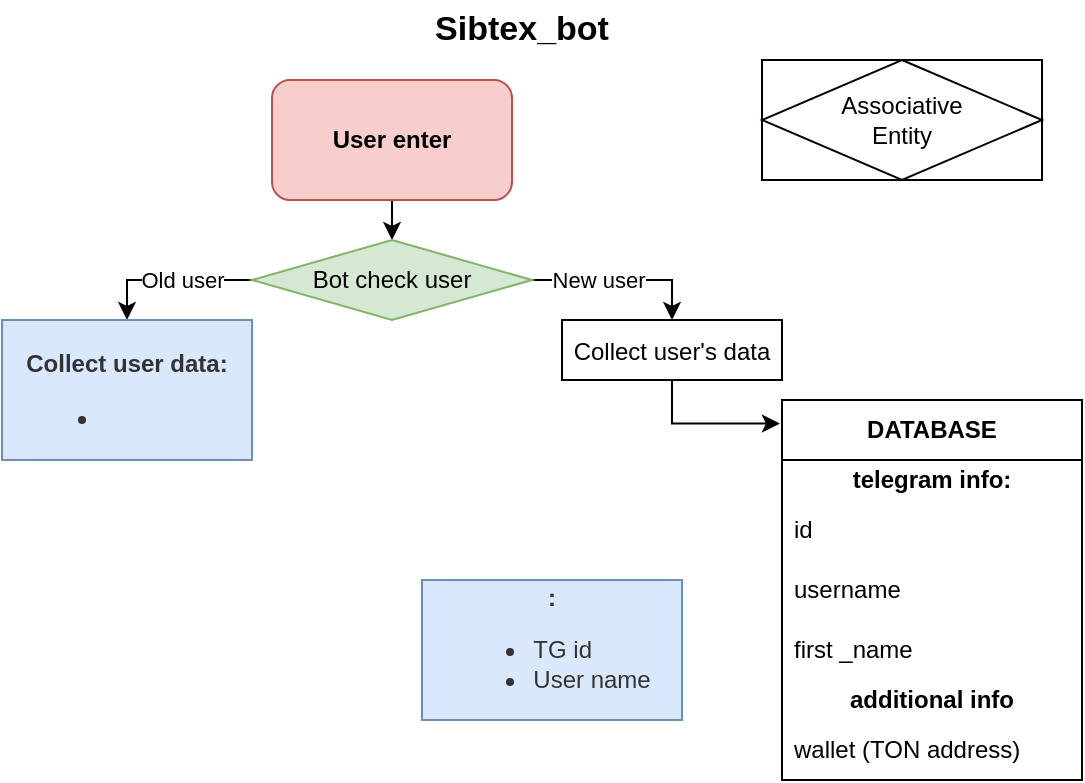 <mxfile version="20.8.15" type="github">
  <diagram name="Страница 1" id="LgsbMWBESHbUYroMua2p">
    <mxGraphModel dx="1114" dy="584" grid="1" gridSize="10" guides="1" tooltips="1" connect="1" arrows="1" fold="1" page="1" pageScale="1" pageWidth="827" pageHeight="1169" math="0" shadow="0">
      <root>
        <mxCell id="0" />
        <mxCell id="1" parent="0" />
        <mxCell id="y6tM2BsDcEVuRx64Hg7A-4" style="edgeStyle=orthogonalEdgeStyle;rounded=0;orthogonalLoop=1;jettySize=auto;html=1;exitX=0.5;exitY=1;exitDx=0;exitDy=0;entryX=0.5;entryY=0;entryDx=0;entryDy=0;" parent="1" source="y6tM2BsDcEVuRx64Hg7A-3" target="xPWEyY98Uc1iF1DQ3HpN-2" edge="1">
          <mxGeometry relative="1" as="geometry">
            <mxPoint x="375" y="195" as="targetPoint" />
          </mxGeometry>
        </mxCell>
        <mxCell id="y6tM2BsDcEVuRx64Hg7A-3" value="&lt;b&gt;User enter&lt;/b&gt;" style="rounded=1;whiteSpace=wrap;html=1;fillColor=#f8cecc;strokeColor=#b85450;" parent="1" vertex="1">
          <mxGeometry x="315" y="40" width="120" height="60" as="geometry" />
        </mxCell>
        <mxCell id="PNvZ4A7sdPnOWRzi79Dc-10" style="edgeStyle=orthogonalEdgeStyle;rounded=0;orthogonalLoop=1;jettySize=auto;html=1;exitX=0.5;exitY=1;exitDx=0;exitDy=0;entryX=-0.007;entryY=0.062;entryDx=0;entryDy=0;fontColor=#000000;entryPerimeter=0;" edge="1" parent="1" source="xPWEyY98Uc1iF1DQ3HpN-1" target="PNvZ4A7sdPnOWRzi79Dc-2">
          <mxGeometry relative="1" as="geometry" />
        </mxCell>
        <mxCell id="xPWEyY98Uc1iF1DQ3HpN-1" value="Collect user&#39;s data" style="message.from_user.id&#xa;message.from_user.username&#xa;message.from_user.first_name" parent="1" vertex="1">
          <mxGeometry x="460" y="160" width="110" height="30" as="geometry" />
        </mxCell>
        <mxCell id="xPWEyY98Uc1iF1DQ3HpN-3" style="edgeStyle=orthogonalEdgeStyle;rounded=0;orthogonalLoop=1;jettySize=auto;html=1;exitX=1;exitY=0.5;exitDx=0;exitDy=0;entryX=0.5;entryY=0;entryDx=0;entryDy=0;fontColor=#000000;" parent="1" source="xPWEyY98Uc1iF1DQ3HpN-2" target="xPWEyY98Uc1iF1DQ3HpN-1" edge="1">
          <mxGeometry relative="1" as="geometry" />
        </mxCell>
        <mxCell id="xPWEyY98Uc1iF1DQ3HpN-4" value="New user" style="edgeLabel;html=1;align=center;verticalAlign=middle;resizable=0;points=[];fontColor=#000000;" parent="xPWEyY98Uc1iF1DQ3HpN-3" vertex="1" connectable="0">
          <mxGeometry x="0.2" relative="1" as="geometry">
            <mxPoint x="-21" as="offset" />
          </mxGeometry>
        </mxCell>
        <mxCell id="xPWEyY98Uc1iF1DQ3HpN-5" style="edgeStyle=orthogonalEdgeStyle;rounded=0;orthogonalLoop=1;jettySize=auto;html=1;exitX=0;exitY=0.5;exitDx=0;exitDy=0;fontColor=#000000;entryX=0.5;entryY=0;entryDx=0;entryDy=0;" parent="1" source="xPWEyY98Uc1iF1DQ3HpN-2" target="xPWEyY98Uc1iF1DQ3HpN-6" edge="1">
          <mxGeometry relative="1" as="geometry">
            <mxPoint x="175" y="255" as="targetPoint" />
          </mxGeometry>
        </mxCell>
        <mxCell id="xPWEyY98Uc1iF1DQ3HpN-7" value="Old user" style="edgeLabel;html=1;align=center;verticalAlign=middle;resizable=0;points=[];fontColor=#000000;" parent="xPWEyY98Uc1iF1DQ3HpN-5" vertex="1" connectable="0">
          <mxGeometry x="0.033" y="3" relative="1" as="geometry">
            <mxPoint x="7" y="-3" as="offset" />
          </mxGeometry>
        </mxCell>
        <mxCell id="xPWEyY98Uc1iF1DQ3HpN-2" value="Bot check user" style="rhombus;whiteSpace=wrap;html=1;labelBackgroundColor=none;labelBorderColor=none;fillColor=#d5e8d4;strokeColor=#82b366;" parent="1" vertex="1">
          <mxGeometry x="305" y="120" width="140" height="40" as="geometry" />
        </mxCell>
        <mxCell id="xPWEyY98Uc1iF1DQ3HpN-6" value="&lt;p style=&quot;border-color: var(--border-color); color: rgb(51, 51, 51);&quot;&gt;&lt;b style=&quot;border-color: var(--border-color);&quot;&gt;Collect user data:&lt;/b&gt;&lt;/p&gt;&lt;ul style=&quot;border-color: var(--border-color); color: rgb(51, 51, 51);&quot;&gt;&lt;li style=&quot;text-align: left; border-color: var(--border-color);&quot;&gt;&lt;br&gt;&lt;/li&gt;&lt;/ul&gt;&lt;p&gt;&lt;/p&gt;" style="rounded=0;whiteSpace=wrap;html=1;labelBackgroundColor=none;labelBorderColor=none;fillColor=#dae8fc;strokeColor=#6c8ebf;" parent="1" vertex="1">
          <mxGeometry x="180" y="160" width="125" height="70" as="geometry" />
        </mxCell>
        <mxCell id="xPWEyY98Uc1iF1DQ3HpN-9" value="&lt;font style=&quot;font-size: 17px;&quot;&gt;&lt;b&gt;Sibtex_bot&lt;/b&gt;&lt;/font&gt;" style="text;html=1;strokeColor=none;fillColor=none;align=center;verticalAlign=middle;whiteSpace=wrap;rounded=0;fontColor=#000000;" parent="1" vertex="1">
          <mxGeometry x="345" width="190" height="30" as="geometry" />
        </mxCell>
        <mxCell id="xPWEyY98Uc1iF1DQ3HpN-10" value="&lt;div style=&quot;border-color: var(--border-color); color: rgb(51, 51, 51);&quot;&gt;&lt;b style=&quot;border-color: var(--border-color);&quot;&gt;:&lt;/b&gt;&lt;/div&gt;&lt;ul style=&quot;border-color: var(--border-color); color: rgb(51, 51, 51);&quot;&gt;&lt;li style=&quot;text-align: left; border-color: var(--border-color);&quot;&gt;TG id&lt;/li&gt;&lt;li style=&quot;text-align: left; border-color: var(--border-color);&quot;&gt;User name&lt;/li&gt;&lt;/ul&gt;" style="rounded=0;whiteSpace=wrap;html=1;labelBackgroundColor=none;labelBorderColor=none;fillColor=#dae8fc;strokeColor=#6c8ebf;" parent="1" vertex="1">
          <mxGeometry x="390" y="290" width="130" height="70" as="geometry" />
        </mxCell>
        <mxCell id="PNvZ4A7sdPnOWRzi79Dc-1" value="Associative&#xa;Entity" style="shape=associativeEntity;whiteSpace=wrap;html=1;align=center;fontColor=#000000;" vertex="1" parent="1">
          <mxGeometry x="560" y="30" width="140" height="60" as="geometry" />
        </mxCell>
        <mxCell id="PNvZ4A7sdPnOWRzi79Dc-2" value="DATABASE" style="swimlane;fontStyle=1;childLayout=stackLayout;horizontal=1;startSize=30;horizontalStack=0;resizeParent=1;resizeParentMax=0;resizeLast=0;collapsible=1;marginBottom=0;whiteSpace=wrap;html=1;fontColor=#000000;" vertex="1" parent="1">
          <mxGeometry x="570" y="200" width="150" height="190" as="geometry">
            <mxRectangle x="605" y="210" width="60" height="30" as="alternateBounds" />
          </mxGeometry>
        </mxCell>
        <mxCell id="PNvZ4A7sdPnOWRzi79Dc-3" value="telegram info:" style="text;strokeColor=none;fillColor=none;align=center;verticalAlign=middle;spacingLeft=4;spacingRight=4;overflow=hidden;points=[[0,0.5],[1,0.5]];portConstraint=eastwest;rotatable=0;whiteSpace=wrap;html=1;fontColor=#000000;fontStyle=1" vertex="1" parent="PNvZ4A7sdPnOWRzi79Dc-2">
          <mxGeometry y="30" width="150" height="20" as="geometry" />
        </mxCell>
        <mxCell id="PNvZ4A7sdPnOWRzi79Dc-13" value="id" style="text;strokeColor=none;fillColor=none;align=left;verticalAlign=middle;spacingLeft=4;spacingRight=4;overflow=hidden;points=[[0,0.5],[1,0.5]];portConstraint=eastwest;rotatable=0;whiteSpace=wrap;html=1;fontColor=#000000;" vertex="1" parent="PNvZ4A7sdPnOWRzi79Dc-2">
          <mxGeometry y="50" width="150" height="30" as="geometry" />
        </mxCell>
        <mxCell id="PNvZ4A7sdPnOWRzi79Dc-4" value="username" style="text;strokeColor=none;fillColor=none;align=left;verticalAlign=middle;spacingLeft=4;spacingRight=4;overflow=hidden;points=[[0,0.5],[1,0.5]];portConstraint=eastwest;rotatable=0;whiteSpace=wrap;html=1;fontColor=#000000;" vertex="1" parent="PNvZ4A7sdPnOWRzi79Dc-2">
          <mxGeometry y="80" width="150" height="30" as="geometry" />
        </mxCell>
        <mxCell id="PNvZ4A7sdPnOWRzi79Dc-5" value="first _name" style="text;strokeColor=none;fillColor=none;align=left;verticalAlign=middle;spacingLeft=4;spacingRight=4;overflow=hidden;points=[[0,0.5],[1,0.5]];portConstraint=eastwest;rotatable=0;whiteSpace=wrap;html=1;fontColor=#000000;" vertex="1" parent="PNvZ4A7sdPnOWRzi79Dc-2">
          <mxGeometry y="110" width="150" height="30" as="geometry" />
        </mxCell>
        <mxCell id="PNvZ4A7sdPnOWRzi79Dc-14" value="additional info" style="text;strokeColor=none;fillColor=none;align=center;verticalAlign=middle;spacingLeft=4;spacingRight=4;overflow=hidden;points=[[0,0.5],[1,0.5]];portConstraint=eastwest;rotatable=0;whiteSpace=wrap;html=1;fontColor=#000000;fontStyle=1" vertex="1" parent="PNvZ4A7sdPnOWRzi79Dc-2">
          <mxGeometry y="140" width="150" height="20" as="geometry" />
        </mxCell>
        <mxCell id="PNvZ4A7sdPnOWRzi79Dc-9" value="wallet (TON address)" style="text;strokeColor=none;fillColor=none;align=left;verticalAlign=middle;spacingLeft=4;spacingRight=4;overflow=hidden;points=[[0,0.5],[1,0.5]];portConstraint=eastwest;rotatable=0;whiteSpace=wrap;html=1;fontColor=#000000;" vertex="1" parent="PNvZ4A7sdPnOWRzi79Dc-2">
          <mxGeometry y="160" width="150" height="30" as="geometry" />
        </mxCell>
      </root>
    </mxGraphModel>
  </diagram>
</mxfile>
